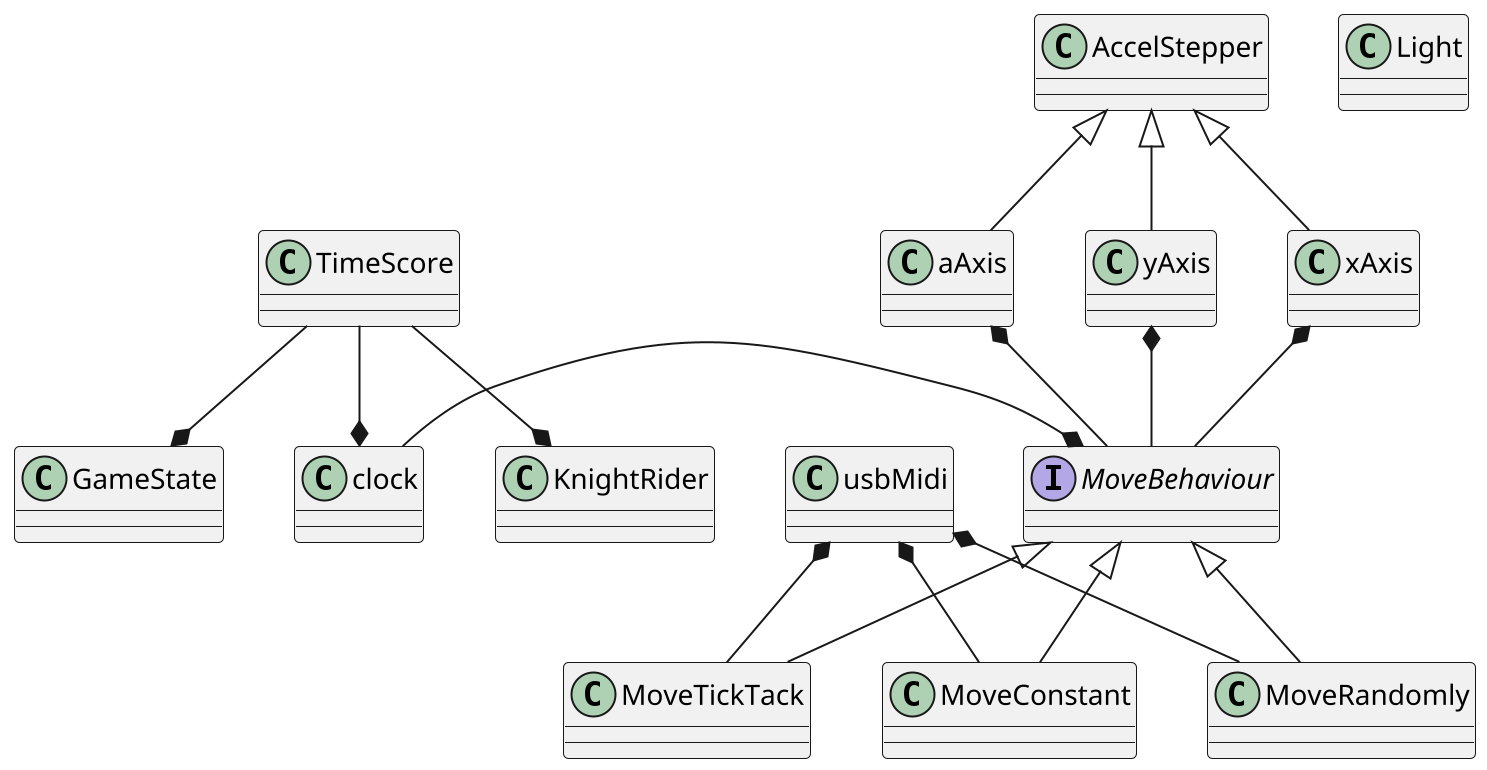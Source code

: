 @startuml
scale 2
AccelStepper  <|--aAxis
AccelStepper  <|--yAxis
AccelStepper  <|--xAxis

xAxis  *-- MoveBehaviour 
yAxis  *-- MoveBehaviour
aAxis  *-- MoveBehaviour
MoveBehaviour <|-- MoveTickTack
MoveBehaviour <|-- MoveConstant
MoveBehaviour <|-- MoveRandomly

usbMidi *-- MoveTickTack
usbMidi *-- MoveConstant
usbMidi *-- MoveRandomly

  class clock{}


TimeScore --*  KnightRider
TimeScore --*  clock
TimeScore --*  GameState






 
 clock -* MoveBehaviour




class clock
{

}

class Light
{

}

class KnightRider
{

}

interface MoveBehaviour
{

}


@enduml